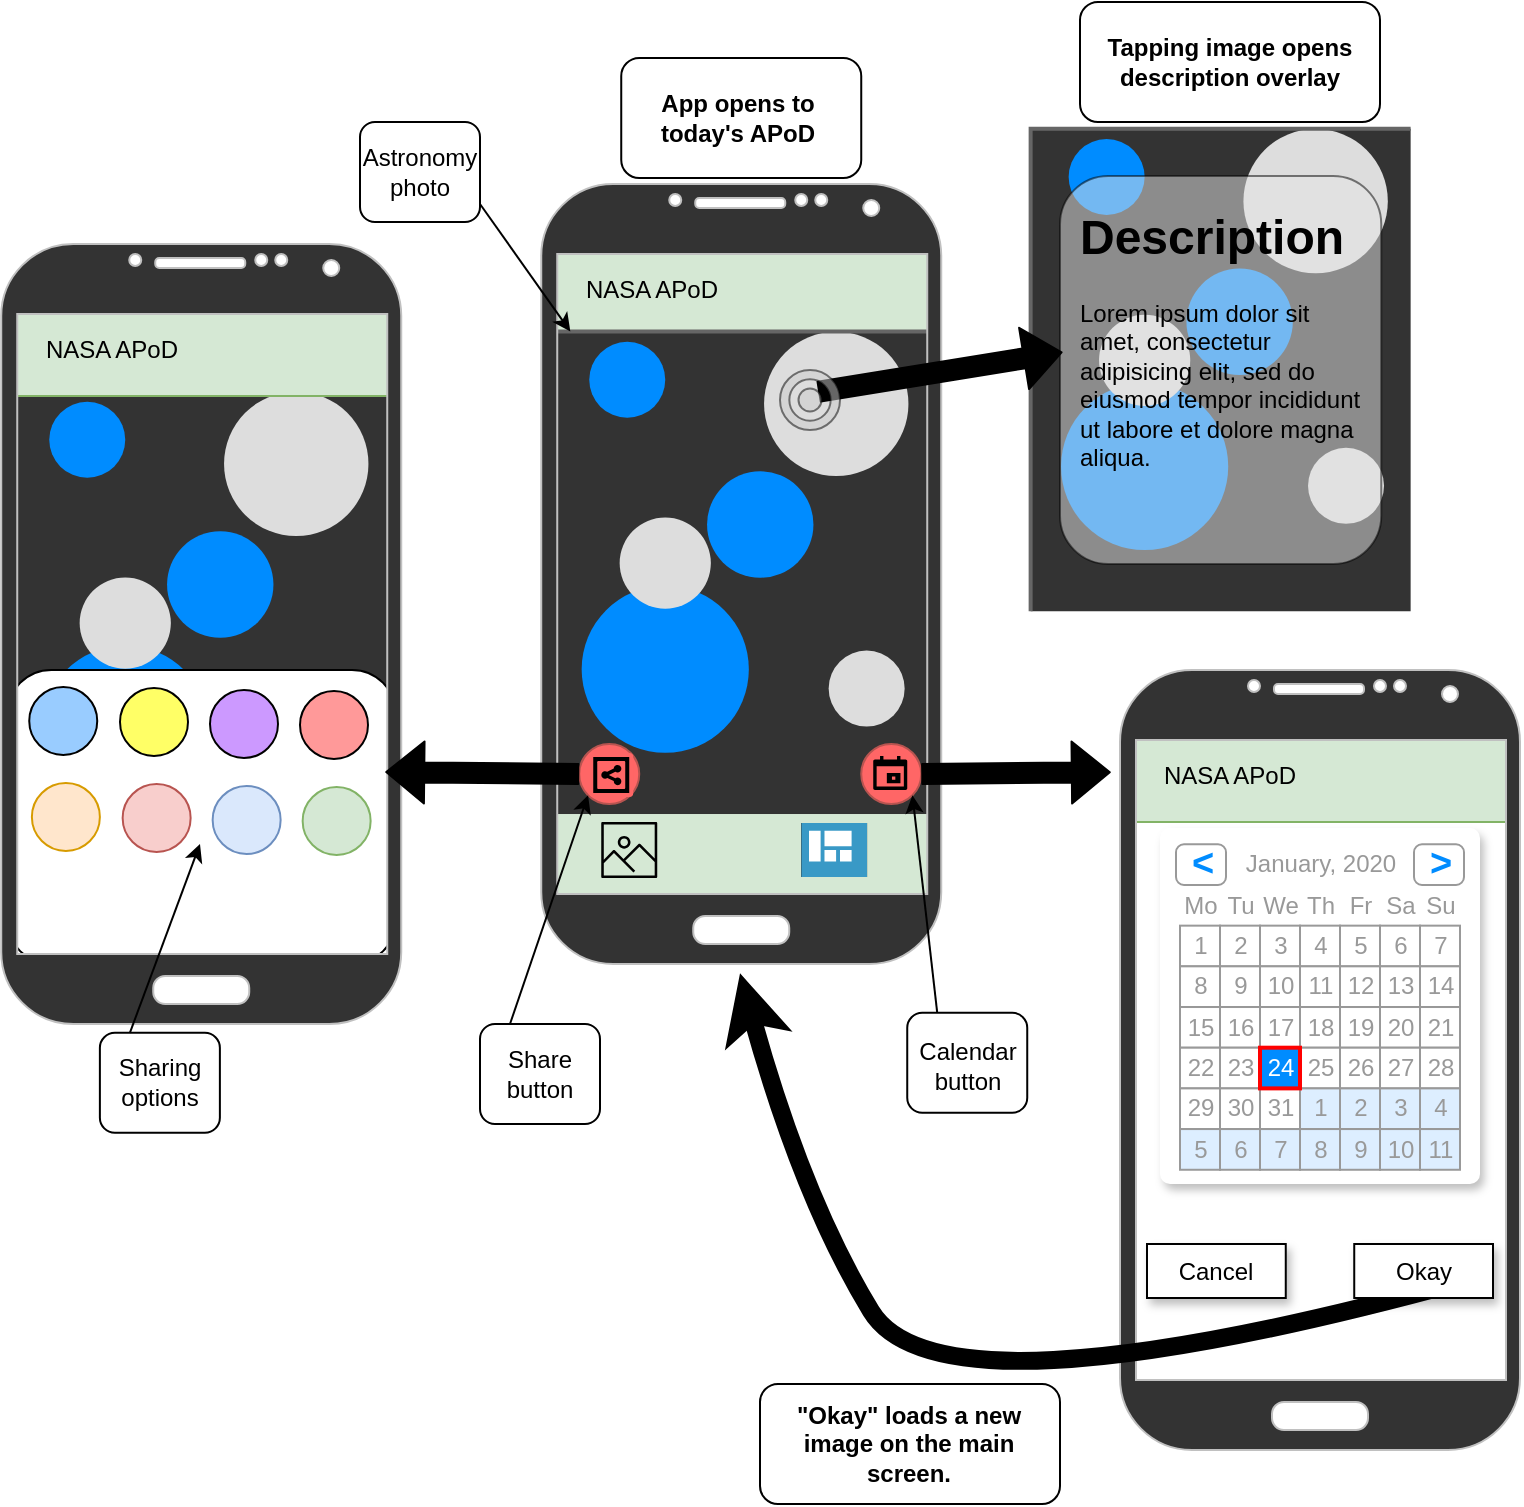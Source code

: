 <mxfile version="12.6.2" type="github">
  <diagram id="Wu5KYeWg9CnrSPEB1UDo" name="Page-1">
    <mxGraphModel dx="1955" dy="1043" grid="1" gridSize="10" guides="1" tooltips="1" connect="1" arrows="1" fold="1" page="1" pageScale="1" pageWidth="850" pageHeight="1100" background="#FFFFFF" math="0" shadow="0">
      <root>
        <mxCell id="0"/>
        <mxCell id="1" parent="0"/>
        <mxCell id="lhyEcPZmuPK8agVlUcdz-46" value="" style="verticalLabelPosition=bottom;shadow=0;dashed=0;align=center;html=1;verticalAlign=top;strokeWidth=1;shape=mxgraph.mockup.graphics.bubbleChart;strokeColor=none;strokeColor2=none;strokeColor3=#666666;fillColor2=#008cff;fillColor3=#dddddd;fillColor=#333333;rotation=90;" vertex="1" parent="1">
          <mxGeometry x="509.69" y="138" width="241.25" height="190" as="geometry"/>
        </mxCell>
        <mxCell id="lhyEcPZmuPK8agVlUcdz-28" value="" style="verticalLabelPosition=bottom;shadow=0;dashed=0;align=center;html=1;verticalAlign=top;strokeWidth=1;shape=mxgraph.mockup.graphics.bubbleChart;strokeColor=none;strokeColor2=none;strokeColor3=#666666;fillColor2=#008cff;fillColor3=#dddddd;fillColor=#333333;rotation=90;" vertex="1" parent="1">
          <mxGeometry y="269.38" width="241.25" height="190" as="geometry"/>
        </mxCell>
        <mxCell id="lhyEcPZmuPK8agVlUcdz-32" value="" style="rounded=1;whiteSpace=wrap;html=1;strokeColor=#000000;fillColor=#FFFFFF;" vertex="1" parent="1">
          <mxGeometry x="23.62" y="383" width="194.38" height="147" as="geometry"/>
        </mxCell>
        <mxCell id="lhyEcPZmuPK8agVlUcdz-21" value="" style="rounded=1;whiteSpace=wrap;html=1;strokeColor=#000000;fillColor=#FFFFFF;" vertex="1" parent="1">
          <mxGeometry x="200" y="109" width="60" height="50" as="geometry"/>
        </mxCell>
        <mxCell id="lhyEcPZmuPK8agVlUcdz-18" value="" style="rounded=1;whiteSpace=wrap;html=1;" vertex="1" parent="1">
          <mxGeometry x="330.62" y="77" width="120" height="60" as="geometry"/>
        </mxCell>
        <mxCell id="lhyEcPZmuPK8agVlUcdz-12" value="" style="rounded=0;whiteSpace=wrap;html=1;fillColor=#d5e8d4;strokeColor=#82b366;" vertex="1" parent="1">
          <mxGeometry x="295.62" y="170" width="190" height="46" as="geometry"/>
        </mxCell>
        <mxCell id="lhyEcPZmuPK8agVlUcdz-6" value="" style="rounded=0;whiteSpace=wrap;html=1;fillColor=#d5e8d4;strokeColor=#82b366;" vertex="1" parent="1">
          <mxGeometry x="296.62" y="450" width="190" height="46" as="geometry"/>
        </mxCell>
        <mxCell id="lhyEcPZmuPK8agVlUcdz-2" value="" style="verticalLabelPosition=bottom;shadow=0;dashed=0;align=center;html=1;verticalAlign=top;strokeWidth=1;shape=mxgraph.mockup.graphics.bubbleChart;strokeColor=none;strokeColor2=none;strokeColor3=#666666;fillColor2=#008cff;fillColor3=#dddddd;fillColor=#333333;rotation=90;" vertex="1" parent="1">
          <mxGeometry x="270" y="239.38" width="241.25" height="190" as="geometry"/>
        </mxCell>
        <mxCell id="lhyEcPZmuPK8agVlUcdz-1" value="" style="verticalLabelPosition=bottom;verticalAlign=top;html=1;shadow=0;dashed=0;strokeWidth=1;shape=mxgraph.android.phone2;strokeColor=#c0c0c0;fillColor=#333333;" vertex="1" parent="1">
          <mxGeometry x="290.62" y="140" width="200" height="390" as="geometry"/>
        </mxCell>
        <mxCell id="lhyEcPZmuPK8agVlUcdz-3" value="" style="ellipse;whiteSpace=wrap;html=1;aspect=fixed;fillColor=#FF6666;strokeColor=#b85450;" vertex="1" parent="1">
          <mxGeometry x="450.62" y="420" width="30" height="30" as="geometry"/>
        </mxCell>
        <mxCell id="lhyEcPZmuPK8agVlUcdz-4" value="" style="dashed=0;aspect=fixed;verticalLabelPosition=bottom;verticalAlign=top;align=center;shape=mxgraph.gmdl.calendar;strokeColor=none;fillColor=#000000;shadow=0;" vertex="1" parent="1">
          <mxGeometry x="456.62" y="426" width="17" height="17" as="geometry"/>
        </mxCell>
        <mxCell id="lhyEcPZmuPK8agVlUcdz-7" value="" style="outlineConnect=0;fontColor=#232F3E;gradientColor=none;fillColor=#000000;strokeColor=none;dashed=0;verticalLabelPosition=bottom;verticalAlign=top;align=center;html=1;fontSize=12;fontStyle=0;aspect=fixed;pointerEvents=1;shape=mxgraph.aws4.container_registry_image;" vertex="1" parent="1">
          <mxGeometry x="320.62" y="459" width="28" height="28" as="geometry"/>
        </mxCell>
        <mxCell id="lhyEcPZmuPK8agVlUcdz-8" value="" style="aspect=fixed;html=1;points=[];align=center;image;fontSize=12;image=img/lib/mscae/Shared_Dashboard.svg;fillColor=#000000;imageBackground=#000000;imageBorder=none;" vertex="1" parent="1">
          <mxGeometry x="420.62" y="459.5" width="32.93" height="27" as="geometry"/>
        </mxCell>
        <mxCell id="lhyEcPZmuPK8agVlUcdz-9" value="" style="ellipse;whiteSpace=wrap;html=1;aspect=fixed;fillColor=#FF6666;strokeColor=#b85450;" vertex="1" parent="1">
          <mxGeometry x="309.62" y="420" width="30" height="30" as="geometry"/>
        </mxCell>
        <mxCell id="lhyEcPZmuPK8agVlUcdz-11" value="" style="strokeColor=#FF6666;verticalLabelPosition=bottom;shadow=0;dashed=0;verticalAlign=top;strokeWidth=2;html=1;shape=mxgraph.mockup.misc.shareIcon;fillColor=#000000;" vertex="1" parent="1">
          <mxGeometry x="315.62" y="425.5" width="20" height="20" as="geometry"/>
        </mxCell>
        <mxCell id="lhyEcPZmuPK8agVlUcdz-13" value="NASA APoD" style="text;html=1;strokeColor=none;fillColor=none;align=center;verticalAlign=middle;whiteSpace=wrap;rounded=0;" vertex="1" parent="1">
          <mxGeometry x="300.62" y="183" width="90" height="20" as="geometry"/>
        </mxCell>
        <mxCell id="lhyEcPZmuPK8agVlUcdz-15" value="" style="shape=image;html=1;verticalAlign=top;verticalLabelPosition=bottom;labelBackgroundColor=#ffffff;imageAspect=0;aspect=fixed;image=https://cdn0.iconfinder.com/data/icons/very-basic-android-l-lollipop-icon-pack/24/menu2-128.png;strokeColor=#FF6666;fillColor=#000000;" vertex="1" parent="1">
          <mxGeometry x="455.12" y="179" width="28" height="28" as="geometry"/>
        </mxCell>
        <mxCell id="lhyEcPZmuPK8agVlUcdz-17" value="&lt;b&gt;App opens to today&#39;s APoD&lt;/b&gt;" style="text;html=1;strokeColor=none;fillColor=none;align=center;verticalAlign=middle;whiteSpace=wrap;rounded=0;" vertex="1" parent="1">
          <mxGeometry x="344" y="87" width="90" height="40" as="geometry"/>
        </mxCell>
        <mxCell id="lhyEcPZmuPK8agVlUcdz-19" value="" style="endArrow=classic;html=1;" edge="1" parent="1" target="lhyEcPZmuPK8agVlUcdz-2">
          <mxGeometry width="50" height="50" relative="1" as="geometry">
            <mxPoint x="260" y="150" as="sourcePoint"/>
            <mxPoint x="240" y="183" as="targetPoint"/>
          </mxGeometry>
        </mxCell>
        <mxCell id="lhyEcPZmuPK8agVlUcdz-20" value="Astronomy&lt;br&gt;photo" style="text;html=1;strokeColor=none;fillColor=none;align=center;verticalAlign=middle;whiteSpace=wrap;rounded=0;" vertex="1" parent="1">
          <mxGeometry x="210" y="124" width="40" height="20" as="geometry"/>
        </mxCell>
        <mxCell id="lhyEcPZmuPK8agVlUcdz-22" value="" style="rounded=1;whiteSpace=wrap;html=1;strokeColor=#000000;fillColor=#FFFFFF;" vertex="1" parent="1">
          <mxGeometry x="260" y="560" width="60" height="50" as="geometry"/>
        </mxCell>
        <mxCell id="lhyEcPZmuPK8agVlUcdz-23" value="" style="endArrow=classic;html=1;exitX=0.25;exitY=0;exitDx=0;exitDy=0;entryX=0;entryY=1;entryDx=0;entryDy=0;" edge="1" parent="1" source="lhyEcPZmuPK8agVlUcdz-22" target="lhyEcPZmuPK8agVlUcdz-9">
          <mxGeometry width="50" height="50" relative="1" as="geometry">
            <mxPoint x="320" y="601" as="sourcePoint"/>
            <mxPoint x="365.168" y="664.755" as="targetPoint"/>
          </mxGeometry>
        </mxCell>
        <mxCell id="lhyEcPZmuPK8agVlUcdz-24" value="Share button" style="text;html=1;strokeColor=none;fillColor=none;align=center;verticalAlign=middle;whiteSpace=wrap;rounded=0;" vertex="1" parent="1">
          <mxGeometry x="270" y="575" width="40" height="20" as="geometry"/>
        </mxCell>
        <mxCell id="lhyEcPZmuPK8agVlUcdz-27" value="" style="rounded=0;whiteSpace=wrap;html=1;fillColor=#d5e8d4;strokeColor=#82b366;" vertex="1" parent="1">
          <mxGeometry x="25.62" y="200" width="190" height="46" as="geometry"/>
        </mxCell>
        <mxCell id="lhyEcPZmuPK8agVlUcdz-29" value="" style="verticalLabelPosition=bottom;verticalAlign=top;html=1;shadow=0;dashed=0;strokeWidth=1;shape=mxgraph.android.phone2;strokeColor=#c0c0c0;fillColor=#333333;" vertex="1" parent="1">
          <mxGeometry x="20.62" y="170" width="200" height="390" as="geometry"/>
        </mxCell>
        <mxCell id="lhyEcPZmuPK8agVlUcdz-30" value="NASA APoD" style="text;html=1;strokeColor=none;fillColor=none;align=center;verticalAlign=middle;whiteSpace=wrap;rounded=0;" vertex="1" parent="1">
          <mxGeometry x="30.62" y="213" width="90" height="20" as="geometry"/>
        </mxCell>
        <mxCell id="lhyEcPZmuPK8agVlUcdz-31" value="" style="shape=image;html=1;verticalAlign=top;verticalLabelPosition=bottom;labelBackgroundColor=#ffffff;imageAspect=0;aspect=fixed;image=https://cdn0.iconfinder.com/data/icons/very-basic-android-l-lollipop-icon-pack/24/menu2-128.png;strokeColor=#FF6666;fillColor=#000000;" vertex="1" parent="1">
          <mxGeometry x="185.12" y="209" width="28" height="28" as="geometry"/>
        </mxCell>
        <mxCell id="lhyEcPZmuPK8agVlUcdz-33" value="" style="ellipse;whiteSpace=wrap;html=1;aspect=fixed;strokeColor=#000000;fillColor=#99CCFF;" vertex="1" parent="1">
          <mxGeometry x="34.62" y="391.5" width="34" height="34" as="geometry"/>
        </mxCell>
        <mxCell id="lhyEcPZmuPK8agVlUcdz-34" value="" style="ellipse;whiteSpace=wrap;html=1;aspect=fixed;strokeColor=#000000;fillColor=#FFFF66;" vertex="1" parent="1">
          <mxGeometry x="80" y="392" width="34" height="34" as="geometry"/>
        </mxCell>
        <mxCell id="lhyEcPZmuPK8agVlUcdz-35" value="" style="ellipse;whiteSpace=wrap;html=1;aspect=fixed;strokeColor=#000000;fillColor=#CC99FF;" vertex="1" parent="1">
          <mxGeometry x="125" y="393" width="34" height="34" as="geometry"/>
        </mxCell>
        <mxCell id="lhyEcPZmuPK8agVlUcdz-36" value="" style="ellipse;whiteSpace=wrap;html=1;aspect=fixed;strokeColor=#000000;fillColor=#FF9999;" vertex="1" parent="1">
          <mxGeometry x="170" y="393.5" width="34" height="34" as="geometry"/>
        </mxCell>
        <mxCell id="lhyEcPZmuPK8agVlUcdz-37" value="" style="ellipse;whiteSpace=wrap;html=1;aspect=fixed;strokeColor=#d79b00;fillColor=#ffe6cc;" vertex="1" parent="1">
          <mxGeometry x="35.94" y="439.5" width="34" height="34" as="geometry"/>
        </mxCell>
        <mxCell id="lhyEcPZmuPK8agVlUcdz-38" value="" style="ellipse;whiteSpace=wrap;html=1;aspect=fixed;strokeColor=#b85450;fillColor=#f8cecc;" vertex="1" parent="1">
          <mxGeometry x="81.32" y="440" width="34" height="34" as="geometry"/>
        </mxCell>
        <mxCell id="lhyEcPZmuPK8agVlUcdz-39" value="" style="ellipse;whiteSpace=wrap;html=1;aspect=fixed;strokeColor=#6c8ebf;fillColor=#dae8fc;" vertex="1" parent="1">
          <mxGeometry x="126.32" y="441" width="34" height="34" as="geometry"/>
        </mxCell>
        <mxCell id="lhyEcPZmuPK8agVlUcdz-40" value="" style="ellipse;whiteSpace=wrap;html=1;aspect=fixed;strokeColor=#82b366;fillColor=#d5e8d4;" vertex="1" parent="1">
          <mxGeometry x="171.32" y="441.5" width="34" height="34" as="geometry"/>
        </mxCell>
        <mxCell id="lhyEcPZmuPK8agVlUcdz-41" value="" style="shape=flexArrow;endArrow=classic;html=1;exitX=0;exitY=0.5;exitDx=0;exitDy=0;entryX=0.96;entryY=0.677;entryDx=0;entryDy=0;entryPerimeter=0;fillColor=#000000;" edge="1" parent="1" source="lhyEcPZmuPK8agVlUcdz-9" target="lhyEcPZmuPK8agVlUcdz-29">
          <mxGeometry width="50" height="50" relative="1" as="geometry">
            <mxPoint x="240.62" y="393.5" as="sourcePoint"/>
            <mxPoint x="290.62" y="343.5" as="targetPoint"/>
          </mxGeometry>
        </mxCell>
        <mxCell id="lhyEcPZmuPK8agVlUcdz-42" value="" style="rounded=1;whiteSpace=wrap;html=1;strokeColor=#000000;fillColor=#FFFFFF;" vertex="1" parent="1">
          <mxGeometry x="69.94" y="564.39" width="60" height="50" as="geometry"/>
        </mxCell>
        <mxCell id="lhyEcPZmuPK8agVlUcdz-43" value="" style="endArrow=classic;html=1;exitX=0.25;exitY=0;exitDx=0;exitDy=0;" edge="1" parent="1" source="lhyEcPZmuPK8agVlUcdz-42">
          <mxGeometry width="50" height="50" relative="1" as="geometry">
            <mxPoint x="129.94" y="605.39" as="sourcePoint"/>
            <mxPoint x="120" y="470" as="targetPoint"/>
          </mxGeometry>
        </mxCell>
        <mxCell id="lhyEcPZmuPK8agVlUcdz-44" value="Sharing options" style="text;html=1;strokeColor=none;fillColor=none;align=center;verticalAlign=middle;whiteSpace=wrap;rounded=0;" vertex="1" parent="1">
          <mxGeometry x="79.94" y="579.39" width="40" height="20" as="geometry"/>
        </mxCell>
        <mxCell id="lhyEcPZmuPK8agVlUcdz-45" value="" style="rounded=1;whiteSpace=wrap;html=1;strokeColor=#000000;fillColor=#E6E6E6;opacity=50;" vertex="1" parent="1">
          <mxGeometry x="550" y="136" width="160.63" height="194" as="geometry"/>
        </mxCell>
        <mxCell id="lhyEcPZmuPK8agVlUcdz-47" value="&lt;h1&gt;Description&lt;/h1&gt;&lt;p&gt;Lorem ipsum dolor sit amet, consectetur adipisicing elit, sed do eiusmod tempor incididunt ut labore et dolore magna aliqua.&lt;/p&gt;" style="text;html=1;strokeColor=none;fillColor=none;spacing=5;spacingTop=-20;whiteSpace=wrap;overflow=hidden;rounded=0;opacity=50;" vertex="1" parent="1">
          <mxGeometry x="555.315" y="146.5" width="150" height="173" as="geometry"/>
        </mxCell>
        <mxCell id="lhyEcPZmuPK8agVlUcdz-50" value="" style="shape=flexArrow;endArrow=classic;html=1;exitX=1;exitY=0;exitDx=0;exitDy=0;entryX=0.008;entryY=0.454;entryDx=0;entryDy=0;entryPerimeter=0;fillColor=#000000;" edge="1" parent="1" source="lhyEcPZmuPK8agVlUcdz-49" target="lhyEcPZmuPK8agVlUcdz-45">
          <mxGeometry width="50" height="50" relative="1" as="geometry">
            <mxPoint x="587.62" y="193.47" as="sourcePoint"/>
            <mxPoint x="490.62" y="192.5" as="targetPoint"/>
          </mxGeometry>
        </mxCell>
        <mxCell id="lhyEcPZmuPK8agVlUcdz-48" value="" style="verticalLabelPosition=bottom;verticalAlign=top;html=1;shape=mxgraph.basic.donut;dx=4.67;strokeColor=#000000;fillColor=#CCCCCC;opacity=50;" vertex="1" parent="1">
          <mxGeometry x="410" y="233" width="30" height="30" as="geometry"/>
        </mxCell>
        <mxCell id="lhyEcPZmuPK8agVlUcdz-49" value="" style="ellipse;whiteSpace=wrap;html=1;aspect=fixed;strokeColor=#000000;fillColor=#CCCCCC;opacity=50;" vertex="1" parent="1">
          <mxGeometry x="419.25" y="242.25" width="11.5" height="11.5" as="geometry"/>
        </mxCell>
        <mxCell id="lhyEcPZmuPK8agVlUcdz-51" value="" style="rounded=1;whiteSpace=wrap;html=1;" vertex="1" parent="1">
          <mxGeometry x="560" y="49" width="150" height="60" as="geometry"/>
        </mxCell>
        <mxCell id="lhyEcPZmuPK8agVlUcdz-52" value="&lt;b&gt;Tapping image opens description overlay&lt;/b&gt;" style="text;html=1;strokeColor=none;fillColor=none;align=center;verticalAlign=middle;whiteSpace=wrap;rounded=0;" vertex="1" parent="1">
          <mxGeometry x="570" y="59" width="130" height="40" as="geometry"/>
        </mxCell>
        <mxCell id="lhyEcPZmuPK8agVlUcdz-55" value="" style="rounded=0;whiteSpace=wrap;html=1;fillColor=#d5e8d4;strokeColor=#82b366;" vertex="1" parent="1">
          <mxGeometry x="585" y="413" width="190" height="46" as="geometry"/>
        </mxCell>
        <mxCell id="lhyEcPZmuPK8agVlUcdz-56" value="" style="verticalLabelPosition=bottom;verticalAlign=top;html=1;shadow=0;dashed=0;strokeWidth=1;shape=mxgraph.android.phone2;strokeColor=#c0c0c0;fillColor=#333333;" vertex="1" parent="1">
          <mxGeometry x="580" y="383" width="200" height="390" as="geometry"/>
        </mxCell>
        <mxCell id="lhyEcPZmuPK8agVlUcdz-57" value="NASA APoD" style="text;html=1;strokeColor=none;fillColor=none;align=center;verticalAlign=middle;whiteSpace=wrap;rounded=0;" vertex="1" parent="1">
          <mxGeometry x="590" y="426" width="90" height="20" as="geometry"/>
        </mxCell>
        <mxCell id="lhyEcPZmuPK8agVlUcdz-58" value="" style="shape=image;html=1;verticalAlign=top;verticalLabelPosition=bottom;labelBackgroundColor=#ffffff;imageAspect=0;aspect=fixed;image=https://cdn0.iconfinder.com/data/icons/very-basic-android-l-lollipop-icon-pack/24/menu2-128.png;strokeColor=#FF6666;fillColor=#000000;" vertex="1" parent="1">
          <mxGeometry x="744.5" y="422" width="28" height="28" as="geometry"/>
        </mxCell>
        <mxCell id="lhyEcPZmuPK8agVlUcdz-59" value="" style="strokeWidth=1;shadow=1;dashed=0;align=center;html=1;shape=mxgraph.mockup.forms.rrect;rSize=5;strokeColor=none;fillColor=#ffffff;" vertex="1" parent="1">
          <mxGeometry x="600" y="462" width="160" height="178" as="geometry"/>
        </mxCell>
        <mxCell id="lhyEcPZmuPK8agVlUcdz-60" value="January, 2020" style="strokeWidth=1;shadow=0;dashed=0;align=center;html=1;shape=mxgraph.mockup.forms.anchor;fontColor=#999999;" vertex="1" parent="lhyEcPZmuPK8agVlUcdz-59">
          <mxGeometry x="30" y="8.137" width="100" height="20.343" as="geometry"/>
        </mxCell>
        <mxCell id="lhyEcPZmuPK8agVlUcdz-61" value="&lt;" style="strokeWidth=1;shadow=0;dashed=0;align=center;html=1;shape=mxgraph.mockup.forms.rrect;rSize=4;strokeColor=#999999;fontColor=#008cff;fontSize=19;fontStyle=1;" vertex="1" parent="lhyEcPZmuPK8agVlUcdz-59">
          <mxGeometry x="8" y="8.137" width="25" height="20.343" as="geometry"/>
        </mxCell>
        <mxCell id="lhyEcPZmuPK8agVlUcdz-62" value="&gt;" style="strokeWidth=1;shadow=0;dashed=0;align=center;html=1;shape=mxgraph.mockup.forms.rrect;rSize=4;strokeColor=#999999;fontColor=#008cff;fontSize=19;fontStyle=1;" vertex="1" parent="lhyEcPZmuPK8agVlUcdz-59">
          <mxGeometry x="127" y="8.137" width="25" height="20.343" as="geometry"/>
        </mxCell>
        <mxCell id="lhyEcPZmuPK8agVlUcdz-63" value="Mo" style="strokeWidth=1;shadow=0;dashed=0;align=center;html=1;shape=mxgraph.mockup.forms.anchor;fontColor=#999999;" vertex="1" parent="lhyEcPZmuPK8agVlUcdz-59">
          <mxGeometry x="10" y="28.48" width="20" height="20.343" as="geometry"/>
        </mxCell>
        <mxCell id="lhyEcPZmuPK8agVlUcdz-64" value="Tu" style="strokeWidth=1;shadow=0;dashed=0;align=center;html=1;shape=mxgraph.mockup.forms.anchor;fontColor=#999999;" vertex="1" parent="lhyEcPZmuPK8agVlUcdz-59">
          <mxGeometry x="30" y="28.48" width="20" height="20.343" as="geometry"/>
        </mxCell>
        <mxCell id="lhyEcPZmuPK8agVlUcdz-65" value="We" style="strokeWidth=1;shadow=0;dashed=0;align=center;html=1;shape=mxgraph.mockup.forms.anchor;fontColor=#999999;" vertex="1" parent="lhyEcPZmuPK8agVlUcdz-59">
          <mxGeometry x="50" y="28.48" width="20" height="20.343" as="geometry"/>
        </mxCell>
        <mxCell id="lhyEcPZmuPK8agVlUcdz-66" value="Th" style="strokeWidth=1;shadow=0;dashed=0;align=center;html=1;shape=mxgraph.mockup.forms.anchor;fontColor=#999999;" vertex="1" parent="lhyEcPZmuPK8agVlUcdz-59">
          <mxGeometry x="70" y="28.48" width="20" height="20.343" as="geometry"/>
        </mxCell>
        <mxCell id="lhyEcPZmuPK8agVlUcdz-67" value="Fr" style="strokeWidth=1;shadow=0;dashed=0;align=center;html=1;shape=mxgraph.mockup.forms.anchor;fontColor=#999999;" vertex="1" parent="lhyEcPZmuPK8agVlUcdz-59">
          <mxGeometry x="90" y="28.48" width="20" height="20.343" as="geometry"/>
        </mxCell>
        <mxCell id="lhyEcPZmuPK8agVlUcdz-68" value="Sa" style="strokeWidth=1;shadow=0;dashed=0;align=center;html=1;shape=mxgraph.mockup.forms.anchor;fontColor=#999999;" vertex="1" parent="lhyEcPZmuPK8agVlUcdz-59">
          <mxGeometry x="110" y="28.48" width="20" height="20.343" as="geometry"/>
        </mxCell>
        <mxCell id="lhyEcPZmuPK8agVlUcdz-69" value="Su" style="strokeWidth=1;shadow=0;dashed=0;align=center;html=1;shape=mxgraph.mockup.forms.anchor;fontColor=#999999;" vertex="1" parent="lhyEcPZmuPK8agVlUcdz-59">
          <mxGeometry x="130" y="28.48" width="20" height="20.343" as="geometry"/>
        </mxCell>
        <mxCell id="lhyEcPZmuPK8agVlUcdz-70" value="1" style="strokeWidth=1;shadow=0;dashed=0;align=center;html=1;shape=mxgraph.mockup.forms.rrect;rSize=0;strokeColor=#999999;fontColor=#999999;" vertex="1" parent="lhyEcPZmuPK8agVlUcdz-59">
          <mxGeometry x="10" y="48.823" width="20" height="20.343" as="geometry"/>
        </mxCell>
        <mxCell id="lhyEcPZmuPK8agVlUcdz-71" value="2" style="strokeWidth=1;shadow=0;dashed=0;align=center;html=1;shape=mxgraph.mockup.forms.rrect;rSize=0;strokeColor=#999999;fontColor=#999999;" vertex="1" parent="lhyEcPZmuPK8agVlUcdz-59">
          <mxGeometry x="30" y="48.823" width="20" height="20.343" as="geometry"/>
        </mxCell>
        <mxCell id="lhyEcPZmuPK8agVlUcdz-72" value="3" style="strokeWidth=1;shadow=0;dashed=0;align=center;html=1;shape=mxgraph.mockup.forms.rrect;rSize=0;strokeColor=#999999;fontColor=#999999;" vertex="1" parent="lhyEcPZmuPK8agVlUcdz-59">
          <mxGeometry x="50" y="48.823" width="20" height="20.343" as="geometry"/>
        </mxCell>
        <mxCell id="lhyEcPZmuPK8agVlUcdz-73" value="4" style="strokeWidth=1;shadow=0;dashed=0;align=center;html=1;shape=mxgraph.mockup.forms.rrect;rSize=0;strokeColor=#999999;fontColor=#999999;" vertex="1" parent="lhyEcPZmuPK8agVlUcdz-59">
          <mxGeometry x="70" y="48.823" width="20" height="20.343" as="geometry"/>
        </mxCell>
        <mxCell id="lhyEcPZmuPK8agVlUcdz-74" value="5" style="strokeWidth=1;shadow=0;dashed=0;align=center;html=1;shape=mxgraph.mockup.forms.rrect;rSize=0;strokeColor=#999999;fontColor=#999999;" vertex="1" parent="lhyEcPZmuPK8agVlUcdz-59">
          <mxGeometry x="90" y="48.823" width="20" height="20.343" as="geometry"/>
        </mxCell>
        <mxCell id="lhyEcPZmuPK8agVlUcdz-75" value="6" style="strokeWidth=1;shadow=0;dashed=0;align=center;html=1;shape=mxgraph.mockup.forms.rrect;rSize=0;strokeColor=#999999;fontColor=#999999;" vertex="1" parent="lhyEcPZmuPK8agVlUcdz-59">
          <mxGeometry x="110" y="48.823" width="20" height="20.343" as="geometry"/>
        </mxCell>
        <mxCell id="lhyEcPZmuPK8agVlUcdz-76" value="7" style="strokeWidth=1;shadow=0;dashed=0;align=center;html=1;shape=mxgraph.mockup.forms.rrect;rSize=0;strokeColor=#999999;fontColor=#999999;" vertex="1" parent="lhyEcPZmuPK8agVlUcdz-59">
          <mxGeometry x="130" y="48.823" width="20" height="20.343" as="geometry"/>
        </mxCell>
        <mxCell id="lhyEcPZmuPK8agVlUcdz-77" value="8" style="strokeWidth=1;shadow=0;dashed=0;align=center;html=1;shape=mxgraph.mockup.forms.rrect;rSize=0;strokeColor=#999999;fontColor=#999999;" vertex="1" parent="lhyEcPZmuPK8agVlUcdz-59">
          <mxGeometry x="10" y="69.166" width="20" height="20.343" as="geometry"/>
        </mxCell>
        <mxCell id="lhyEcPZmuPK8agVlUcdz-78" value="9" style="strokeWidth=1;shadow=0;dashed=0;align=center;html=1;shape=mxgraph.mockup.forms.rrect;rSize=0;strokeColor=#999999;fontColor=#999999;" vertex="1" parent="lhyEcPZmuPK8agVlUcdz-59">
          <mxGeometry x="30" y="69.166" width="20" height="20.343" as="geometry"/>
        </mxCell>
        <mxCell id="lhyEcPZmuPK8agVlUcdz-79" value="10" style="strokeWidth=1;shadow=0;dashed=0;align=center;html=1;shape=mxgraph.mockup.forms.rrect;rSize=0;strokeColor=#999999;fontColor=#999999;" vertex="1" parent="lhyEcPZmuPK8agVlUcdz-59">
          <mxGeometry x="50" y="69.166" width="20" height="20.343" as="geometry"/>
        </mxCell>
        <mxCell id="lhyEcPZmuPK8agVlUcdz-80" value="11" style="strokeWidth=1;shadow=0;dashed=0;align=center;html=1;shape=mxgraph.mockup.forms.rrect;rSize=0;strokeColor=#999999;fontColor=#999999;" vertex="1" parent="lhyEcPZmuPK8agVlUcdz-59">
          <mxGeometry x="70" y="69.166" width="20" height="20.343" as="geometry"/>
        </mxCell>
        <mxCell id="lhyEcPZmuPK8agVlUcdz-81" value="12" style="strokeWidth=1;shadow=0;dashed=0;align=center;html=1;shape=mxgraph.mockup.forms.rrect;rSize=0;strokeColor=#999999;fontColor=#999999;" vertex="1" parent="lhyEcPZmuPK8agVlUcdz-59">
          <mxGeometry x="90" y="69.166" width="20" height="20.343" as="geometry"/>
        </mxCell>
        <mxCell id="lhyEcPZmuPK8agVlUcdz-82" value="13" style="strokeWidth=1;shadow=0;dashed=0;align=center;html=1;shape=mxgraph.mockup.forms.rrect;rSize=0;strokeColor=#999999;fontColor=#999999;" vertex="1" parent="lhyEcPZmuPK8agVlUcdz-59">
          <mxGeometry x="110" y="69.166" width="20" height="20.343" as="geometry"/>
        </mxCell>
        <mxCell id="lhyEcPZmuPK8agVlUcdz-83" value="14" style="strokeWidth=1;shadow=0;dashed=0;align=center;html=1;shape=mxgraph.mockup.forms.rrect;rSize=0;strokeColor=#999999;fontColor=#999999;" vertex="1" parent="lhyEcPZmuPK8agVlUcdz-59">
          <mxGeometry x="130" y="69.166" width="20" height="20.343" as="geometry"/>
        </mxCell>
        <mxCell id="lhyEcPZmuPK8agVlUcdz-84" value="15" style="strokeWidth=1;shadow=0;dashed=0;align=center;html=1;shape=mxgraph.mockup.forms.rrect;rSize=0;strokeColor=#999999;fontColor=#999999;" vertex="1" parent="lhyEcPZmuPK8agVlUcdz-59">
          <mxGeometry x="10" y="89.509" width="20" height="20.343" as="geometry"/>
        </mxCell>
        <mxCell id="lhyEcPZmuPK8agVlUcdz-85" value="16" style="strokeWidth=1;shadow=0;dashed=0;align=center;html=1;shape=mxgraph.mockup.forms.rrect;rSize=0;strokeColor=#999999;fontColor=#999999;" vertex="1" parent="lhyEcPZmuPK8agVlUcdz-59">
          <mxGeometry x="30" y="89.509" width="20" height="20.343" as="geometry"/>
        </mxCell>
        <mxCell id="lhyEcPZmuPK8agVlUcdz-86" value="17" style="strokeWidth=1;shadow=0;dashed=0;align=center;html=1;shape=mxgraph.mockup.forms.rrect;rSize=0;strokeColor=#999999;fontColor=#999999;" vertex="1" parent="lhyEcPZmuPK8agVlUcdz-59">
          <mxGeometry x="50" y="89.509" width="20" height="20.343" as="geometry"/>
        </mxCell>
        <mxCell id="lhyEcPZmuPK8agVlUcdz-87" value="18" style="strokeWidth=1;shadow=0;dashed=0;align=center;html=1;shape=mxgraph.mockup.forms.rrect;rSize=0;strokeColor=#999999;fontColor=#999999;" vertex="1" parent="lhyEcPZmuPK8agVlUcdz-59">
          <mxGeometry x="70" y="89.509" width="20" height="20.343" as="geometry"/>
        </mxCell>
        <mxCell id="lhyEcPZmuPK8agVlUcdz-88" value="19" style="strokeWidth=1;shadow=0;dashed=0;align=center;html=1;shape=mxgraph.mockup.forms.rrect;rSize=0;strokeColor=#999999;fontColor=#999999;" vertex="1" parent="lhyEcPZmuPK8agVlUcdz-59">
          <mxGeometry x="90" y="89.509" width="20" height="20.343" as="geometry"/>
        </mxCell>
        <mxCell id="lhyEcPZmuPK8agVlUcdz-89" value="20" style="strokeWidth=1;shadow=0;dashed=0;align=center;html=1;shape=mxgraph.mockup.forms.rrect;rSize=0;strokeColor=#999999;fontColor=#999999;" vertex="1" parent="lhyEcPZmuPK8agVlUcdz-59">
          <mxGeometry x="110" y="89.509" width="20" height="20.343" as="geometry"/>
        </mxCell>
        <mxCell id="lhyEcPZmuPK8agVlUcdz-90" value="21" style="strokeWidth=1;shadow=0;dashed=0;align=center;html=1;shape=mxgraph.mockup.forms.rrect;rSize=0;strokeColor=#999999;fontColor=#999999;" vertex="1" parent="lhyEcPZmuPK8agVlUcdz-59">
          <mxGeometry x="130" y="89.509" width="20" height="20.343" as="geometry"/>
        </mxCell>
        <mxCell id="lhyEcPZmuPK8agVlUcdz-91" value="22" style="strokeWidth=1;shadow=0;dashed=0;align=center;html=1;shape=mxgraph.mockup.forms.rrect;rSize=0;strokeColor=#999999;fontColor=#999999;" vertex="1" parent="lhyEcPZmuPK8agVlUcdz-59">
          <mxGeometry x="10" y="109.851" width="20" height="20.343" as="geometry"/>
        </mxCell>
        <mxCell id="lhyEcPZmuPK8agVlUcdz-92" value="23" style="strokeWidth=1;shadow=0;dashed=0;align=center;html=1;shape=mxgraph.mockup.forms.rrect;rSize=0;strokeColor=#999999;fontColor=#999999;" vertex="1" parent="lhyEcPZmuPK8agVlUcdz-59">
          <mxGeometry x="30" y="109.851" width="20" height="20.343" as="geometry"/>
        </mxCell>
        <mxCell id="lhyEcPZmuPK8agVlUcdz-93" value="25" style="strokeWidth=1;shadow=0;dashed=0;align=center;html=1;shape=mxgraph.mockup.forms.rrect;rSize=0;strokeColor=#999999;fontColor=#999999;" vertex="1" parent="lhyEcPZmuPK8agVlUcdz-59">
          <mxGeometry x="70" y="109.851" width="20" height="20.343" as="geometry"/>
        </mxCell>
        <mxCell id="lhyEcPZmuPK8agVlUcdz-94" value="26" style="strokeWidth=1;shadow=0;dashed=0;align=center;html=1;shape=mxgraph.mockup.forms.rrect;rSize=0;strokeColor=#999999;fontColor=#999999;" vertex="1" parent="lhyEcPZmuPK8agVlUcdz-59">
          <mxGeometry x="90" y="109.851" width="20" height="20.343" as="geometry"/>
        </mxCell>
        <mxCell id="lhyEcPZmuPK8agVlUcdz-95" value="27" style="strokeWidth=1;shadow=0;dashed=0;align=center;html=1;shape=mxgraph.mockup.forms.rrect;rSize=0;strokeColor=#999999;fontColor=#999999;" vertex="1" parent="lhyEcPZmuPK8agVlUcdz-59">
          <mxGeometry x="110" y="109.851" width="20" height="20.343" as="geometry"/>
        </mxCell>
        <mxCell id="lhyEcPZmuPK8agVlUcdz-96" value="28" style="strokeWidth=1;shadow=0;dashed=0;align=center;html=1;shape=mxgraph.mockup.forms.rrect;rSize=0;strokeColor=#999999;fontColor=#999999;" vertex="1" parent="lhyEcPZmuPK8agVlUcdz-59">
          <mxGeometry x="130" y="109.851" width="20" height="20.343" as="geometry"/>
        </mxCell>
        <mxCell id="lhyEcPZmuPK8agVlUcdz-97" value="29" style="strokeWidth=1;shadow=0;dashed=0;align=center;html=1;shape=mxgraph.mockup.forms.rrect;rSize=0;strokeColor=#999999;fontColor=#999999;" vertex="1" parent="lhyEcPZmuPK8agVlUcdz-59">
          <mxGeometry x="10" y="130.194" width="20" height="20.343" as="geometry"/>
        </mxCell>
        <mxCell id="lhyEcPZmuPK8agVlUcdz-98" value="30" style="strokeWidth=1;shadow=0;dashed=0;align=center;html=1;shape=mxgraph.mockup.forms.rrect;rSize=0;strokeColor=#999999;fontColor=#999999;" vertex="1" parent="lhyEcPZmuPK8agVlUcdz-59">
          <mxGeometry x="30" y="130.194" width="20" height="20.343" as="geometry"/>
        </mxCell>
        <mxCell id="lhyEcPZmuPK8agVlUcdz-99" value="31" style="strokeWidth=1;shadow=0;dashed=0;align=center;html=1;shape=mxgraph.mockup.forms.rrect;rSize=0;strokeColor=#999999;fontColor=#999999;" vertex="1" parent="lhyEcPZmuPK8agVlUcdz-59">
          <mxGeometry x="50" y="130.194" width="20" height="20.343" as="geometry"/>
        </mxCell>
        <mxCell id="lhyEcPZmuPK8agVlUcdz-100" value="1" style="strokeWidth=1;shadow=0;dashed=0;align=center;html=1;shape=mxgraph.mockup.forms.rrect;rSize=0;strokeColor=#999999;fontColor=#999999;fillColor=#ddeeff;" vertex="1" parent="lhyEcPZmuPK8agVlUcdz-59">
          <mxGeometry x="70" y="130.194" width="20" height="20.343" as="geometry"/>
        </mxCell>
        <mxCell id="lhyEcPZmuPK8agVlUcdz-101" value="2" style="strokeWidth=1;shadow=0;dashed=0;align=center;html=1;shape=mxgraph.mockup.forms.rrect;rSize=0;strokeColor=#999999;fontColor=#999999;fillColor=#ddeeff;" vertex="1" parent="lhyEcPZmuPK8agVlUcdz-59">
          <mxGeometry x="90" y="130.194" width="20" height="20.343" as="geometry"/>
        </mxCell>
        <mxCell id="lhyEcPZmuPK8agVlUcdz-102" value="3" style="strokeWidth=1;shadow=0;dashed=0;align=center;html=1;shape=mxgraph.mockup.forms.rrect;rSize=0;strokeColor=#999999;fontColor=#999999;fillColor=#ddeeff;" vertex="1" parent="lhyEcPZmuPK8agVlUcdz-59">
          <mxGeometry x="110" y="130.194" width="20" height="20.343" as="geometry"/>
        </mxCell>
        <mxCell id="lhyEcPZmuPK8agVlUcdz-103" value="4" style="strokeWidth=1;shadow=0;dashed=0;align=center;html=1;shape=mxgraph.mockup.forms.rrect;rSize=0;strokeColor=#999999;fontColor=#999999;fillColor=#ddeeff;" vertex="1" parent="lhyEcPZmuPK8agVlUcdz-59">
          <mxGeometry x="130" y="130.194" width="20" height="20.343" as="geometry"/>
        </mxCell>
        <mxCell id="lhyEcPZmuPK8agVlUcdz-104" value="5" style="strokeWidth=1;shadow=0;dashed=0;align=center;html=1;shape=mxgraph.mockup.forms.rrect;rSize=0;strokeColor=#999999;fontColor=#999999;fillColor=#ddeeff;" vertex="1" parent="lhyEcPZmuPK8agVlUcdz-59">
          <mxGeometry x="10" y="150.537" width="20" height="20.343" as="geometry"/>
        </mxCell>
        <mxCell id="lhyEcPZmuPK8agVlUcdz-105" value="6" style="strokeWidth=1;shadow=0;dashed=0;align=center;html=1;shape=mxgraph.mockup.forms.rrect;rSize=0;strokeColor=#999999;fontColor=#999999;fillColor=#ddeeff;" vertex="1" parent="lhyEcPZmuPK8agVlUcdz-59">
          <mxGeometry x="30" y="150.537" width="20" height="20.343" as="geometry"/>
        </mxCell>
        <mxCell id="lhyEcPZmuPK8agVlUcdz-106" value="7" style="strokeWidth=1;shadow=0;dashed=0;align=center;html=1;shape=mxgraph.mockup.forms.rrect;rSize=0;strokeColor=#999999;fontColor=#999999;fillColor=#ddeeff;" vertex="1" parent="lhyEcPZmuPK8agVlUcdz-59">
          <mxGeometry x="50" y="150.537" width="20" height="20.343" as="geometry"/>
        </mxCell>
        <mxCell id="lhyEcPZmuPK8agVlUcdz-107" value="8" style="strokeWidth=1;shadow=0;dashed=0;align=center;html=1;shape=mxgraph.mockup.forms.rrect;rSize=0;strokeColor=#999999;fontColor=#999999;fillColor=#ddeeff;" vertex="1" parent="lhyEcPZmuPK8agVlUcdz-59">
          <mxGeometry x="70" y="150.537" width="20" height="20.343" as="geometry"/>
        </mxCell>
        <mxCell id="lhyEcPZmuPK8agVlUcdz-108" value="9" style="strokeWidth=1;shadow=0;dashed=0;align=center;html=1;shape=mxgraph.mockup.forms.rrect;rSize=0;strokeColor=#999999;fontColor=#999999;fillColor=#ddeeff;" vertex="1" parent="lhyEcPZmuPK8agVlUcdz-59">
          <mxGeometry x="90" y="150.537" width="20" height="20.343" as="geometry"/>
        </mxCell>
        <mxCell id="lhyEcPZmuPK8agVlUcdz-109" value="10" style="strokeWidth=1;shadow=0;dashed=0;align=center;html=1;shape=mxgraph.mockup.forms.rrect;rSize=0;strokeColor=#999999;fontColor=#999999;fillColor=#ddeeff;" vertex="1" parent="lhyEcPZmuPK8agVlUcdz-59">
          <mxGeometry x="110" y="150.537" width="20" height="20.343" as="geometry"/>
        </mxCell>
        <mxCell id="lhyEcPZmuPK8agVlUcdz-110" value="11" style="strokeWidth=1;shadow=0;dashed=0;align=center;html=1;shape=mxgraph.mockup.forms.rrect;rSize=0;strokeColor=#999999;fontColor=#999999;fillColor=#ddeeff;" vertex="1" parent="lhyEcPZmuPK8agVlUcdz-59">
          <mxGeometry x="130" y="150.537" width="20" height="20.343" as="geometry"/>
        </mxCell>
        <mxCell id="lhyEcPZmuPK8agVlUcdz-111" value="24" style="strokeWidth=1;shadow=0;dashed=0;align=center;html=1;shape=mxgraph.mockup.forms.rrect;rSize=0;strokeColor=#ff0000;fontColor=#ffffff;strokeWidth=2;fillColor=#008cff;" vertex="1" parent="lhyEcPZmuPK8agVlUcdz-59">
          <mxGeometry x="50" y="109.851" width="20" height="20.343" as="geometry"/>
        </mxCell>
        <mxCell id="lhyEcPZmuPK8agVlUcdz-115" value="" style="shape=flexArrow;endArrow=classic;html=1;exitX=1;exitY=0.5;exitDx=0;exitDy=0;entryX=-0.023;entryY=0.131;entryDx=0;entryDy=0;entryPerimeter=0;fillColor=#000000;" edge="1" parent="1" source="lhyEcPZmuPK8agVlUcdz-3" target="lhyEcPZmuPK8agVlUcdz-56">
          <mxGeometry width="50" height="50" relative="1" as="geometry">
            <mxPoint x="319.62" y="445" as="sourcePoint"/>
            <mxPoint x="222.62" y="444.03" as="targetPoint"/>
          </mxGeometry>
        </mxCell>
        <mxCell id="lhyEcPZmuPK8agVlUcdz-116" value="" style="rounded=1;whiteSpace=wrap;html=1;strokeColor=#000000;fillColor=#FFFFFF;" vertex="1" parent="1">
          <mxGeometry x="473.62" y="554.39" width="60" height="50" as="geometry"/>
        </mxCell>
        <mxCell id="lhyEcPZmuPK8agVlUcdz-117" value="" style="endArrow=classic;html=1;exitX=0.25;exitY=0;exitDx=0;exitDy=0;entryX=1;entryY=1;entryDx=0;entryDy=0;" edge="1" parent="1" source="lhyEcPZmuPK8agVlUcdz-116" target="lhyEcPZmuPK8agVlUcdz-3">
          <mxGeometry width="50" height="50" relative="1" as="geometry">
            <mxPoint x="533.62" y="595.39" as="sourcePoint"/>
            <mxPoint x="527.633" y="439.997" as="targetPoint"/>
          </mxGeometry>
        </mxCell>
        <mxCell id="lhyEcPZmuPK8agVlUcdz-118" value="Calendar button" style="text;html=1;strokeColor=none;fillColor=none;align=center;verticalAlign=middle;whiteSpace=wrap;rounded=0;" vertex="1" parent="1">
          <mxGeometry x="483.62" y="571.39" width="40" height="20" as="geometry"/>
        </mxCell>
        <mxCell id="lhyEcPZmuPK8agVlUcdz-120" value="" style="rounded=0;whiteSpace=wrap;html=1;shadow=1;" vertex="1" parent="1">
          <mxGeometry x="593.5" y="670" width="69.38" height="27" as="geometry"/>
        </mxCell>
        <mxCell id="lhyEcPZmuPK8agVlUcdz-122" value="Cancel" style="text;html=1;strokeColor=none;fillColor=none;align=center;verticalAlign=middle;whiteSpace=wrap;rounded=0;shadow=1;" vertex="1" parent="1">
          <mxGeometry x="608.19" y="673.5" width="40" height="20" as="geometry"/>
        </mxCell>
        <mxCell id="lhyEcPZmuPK8agVlUcdz-125" value="" style="curved=1;endArrow=classic;html=1;fillColor=#000000;entryX=0.497;entryY=1.012;entryDx=0;entryDy=0;entryPerimeter=0;exitX=1;exitY=0.75;exitDx=0;exitDy=0;strokeWidth=9;" edge="1" parent="1" source="lhyEcPZmuPK8agVlUcdz-123" target="lhyEcPZmuPK8agVlUcdz-1">
          <mxGeometry width="50" height="50" relative="1" as="geometry">
            <mxPoint x="420.62" y="697" as="sourcePoint"/>
            <mxPoint x="470.62" y="647" as="targetPoint"/>
            <Array as="points">
              <mxPoint x="490" y="760"/>
              <mxPoint x="421" y="647"/>
            </Array>
          </mxGeometry>
        </mxCell>
        <mxCell id="lhyEcPZmuPK8agVlUcdz-121" value="" style="rounded=0;whiteSpace=wrap;html=1;shadow=1;" vertex="1" parent="1">
          <mxGeometry x="697.12" y="670" width="69.38" height="27" as="geometry"/>
        </mxCell>
        <mxCell id="lhyEcPZmuPK8agVlUcdz-123" value="Okay" style="text;html=1;strokeColor=none;fillColor=none;align=center;verticalAlign=middle;whiteSpace=wrap;rounded=0;shadow=1;" vertex="1" parent="1">
          <mxGeometry x="711.81" y="673.5" width="40" height="20" as="geometry"/>
        </mxCell>
        <mxCell id="lhyEcPZmuPK8agVlUcdz-126" value="" style="rounded=1;whiteSpace=wrap;html=1;" vertex="1" parent="1">
          <mxGeometry x="400" y="740" width="150" height="60" as="geometry"/>
        </mxCell>
        <mxCell id="lhyEcPZmuPK8agVlUcdz-127" value="&lt;b&gt;&quot;Okay&quot; loads a new image on the main screen.&lt;/b&gt;" style="text;html=1;strokeColor=none;fillColor=none;align=center;verticalAlign=middle;whiteSpace=wrap;rounded=0;" vertex="1" parent="1">
          <mxGeometry x="402.34" y="750" width="145.32" height="40" as="geometry"/>
        </mxCell>
      </root>
    </mxGraphModel>
  </diagram>
</mxfile>
